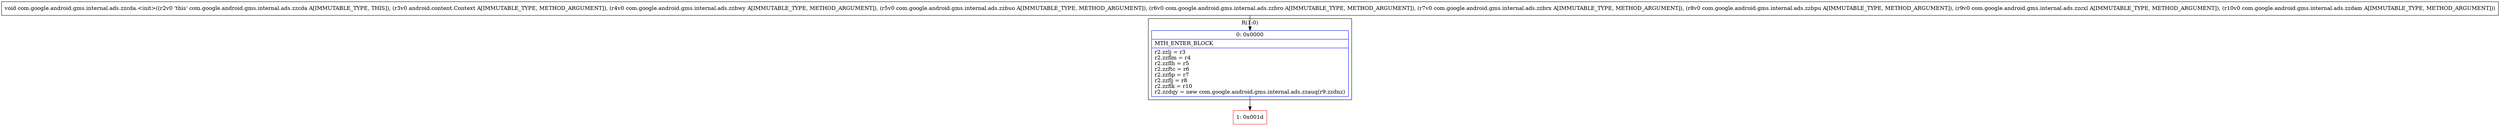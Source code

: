 digraph "CFG forcom.google.android.gms.internal.ads.zzcda.\<init\>(Landroid\/content\/Context;Lcom\/google\/android\/gms\/internal\/ads\/zzbwy;Lcom\/google\/android\/gms\/internal\/ads\/zzbuo;Lcom\/google\/android\/gms\/internal\/ads\/zzbro;Lcom\/google\/android\/gms\/internal\/ads\/zzbrx;Lcom\/google\/android\/gms\/internal\/ads\/zzbpu;Lcom\/google\/android\/gms\/internal\/ads\/zzcxl;Lcom\/google\/android\/gms\/internal\/ads\/zzdam;)V" {
subgraph cluster_Region_813889026 {
label = "R(1:0)";
node [shape=record,color=blue];
Node_0 [shape=record,label="{0\:\ 0x0000|MTH_ENTER_BLOCK\l|r2.zzlj = r3\lr2.zzflm = r4\lr2.zzflh = r5\lr2.zzftc = r6\lr2.zzfip = r7\lr2.zzflj = r8\lr2.zzflk = r10\lr2.zzdqy = new com.google.android.gms.internal.ads.zzauq(r9.zzdnz)\l}"];
}
Node_1 [shape=record,color=red,label="{1\:\ 0x001d}"];
MethodNode[shape=record,label="{void com.google.android.gms.internal.ads.zzcda.\<init\>((r2v0 'this' com.google.android.gms.internal.ads.zzcda A[IMMUTABLE_TYPE, THIS]), (r3v0 android.content.Context A[IMMUTABLE_TYPE, METHOD_ARGUMENT]), (r4v0 com.google.android.gms.internal.ads.zzbwy A[IMMUTABLE_TYPE, METHOD_ARGUMENT]), (r5v0 com.google.android.gms.internal.ads.zzbuo A[IMMUTABLE_TYPE, METHOD_ARGUMENT]), (r6v0 com.google.android.gms.internal.ads.zzbro A[IMMUTABLE_TYPE, METHOD_ARGUMENT]), (r7v0 com.google.android.gms.internal.ads.zzbrx A[IMMUTABLE_TYPE, METHOD_ARGUMENT]), (r8v0 com.google.android.gms.internal.ads.zzbpu A[IMMUTABLE_TYPE, METHOD_ARGUMENT]), (r9v0 com.google.android.gms.internal.ads.zzcxl A[IMMUTABLE_TYPE, METHOD_ARGUMENT]), (r10v0 com.google.android.gms.internal.ads.zzdam A[IMMUTABLE_TYPE, METHOD_ARGUMENT])) }"];
MethodNode -> Node_0;
Node_0 -> Node_1;
}

